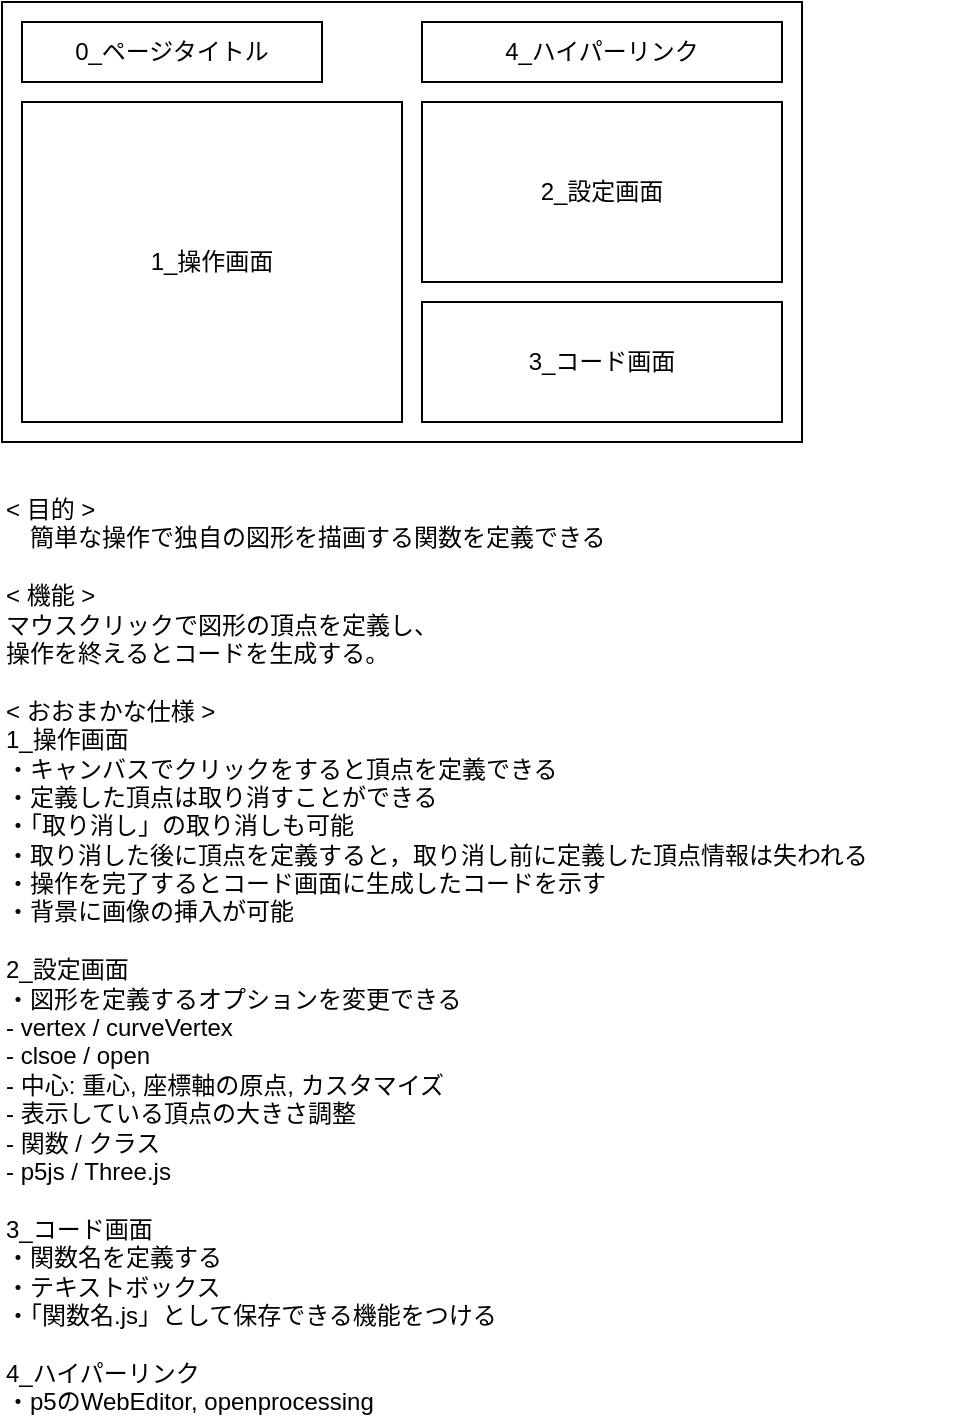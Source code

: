 <mxfile version="21.6.5" type="device" pages="5">
  <diagram name="全体" id="e-dBPgaN7mPK0nEGFDF4">
    <mxGraphModel dx="1098" dy="640" grid="1" gridSize="10" guides="1" tooltips="1" connect="1" arrows="1" fold="1" page="1" pageScale="1" pageWidth="827" pageHeight="1169" math="0" shadow="0">
      <root>
        <mxCell id="0" />
        <mxCell id="1" parent="0" />
        <mxCell id="aKXodn7t3nUJC2RFMRw7-1" value="" style="rounded=0;whiteSpace=wrap;html=1;fillColor=none;" parent="1" vertex="1">
          <mxGeometry x="40" y="40" width="400" height="220" as="geometry" />
        </mxCell>
        <mxCell id="vcFBxxDQXrAch9FHCK2b-2" value="0_ページタイトル" style="rounded=0;whiteSpace=wrap;html=1;" parent="1" vertex="1">
          <mxGeometry x="50" y="50" width="150" height="30" as="geometry" />
        </mxCell>
        <mxCell id="vcFBxxDQXrAch9FHCK2b-3" value="1_操作画面" style="rounded=0;whiteSpace=wrap;html=1;" parent="1" vertex="1">
          <mxGeometry x="50" y="90" width="190" height="160" as="geometry" />
        </mxCell>
        <mxCell id="vcFBxxDQXrAch9FHCK2b-4" value="&lt;span style=&quot;font-weight: normal;&quot;&gt;2_設定画面&lt;/span&gt;" style="rounded=0;whiteSpace=wrap;html=1;fontStyle=1" parent="1" vertex="1">
          <mxGeometry x="250" y="90" width="180" height="90" as="geometry" />
        </mxCell>
        <mxCell id="vcFBxxDQXrAch9FHCK2b-5" value="3_コード画面" style="rounded=0;whiteSpace=wrap;html=1;" parent="1" vertex="1">
          <mxGeometry x="250" y="190" width="180" height="60" as="geometry" />
        </mxCell>
        <mxCell id="vcFBxxDQXrAch9FHCK2b-6" value="4_ハイパーリンク" style="rounded=0;whiteSpace=wrap;html=1;" parent="1" vertex="1">
          <mxGeometry x="250" y="50" width="180" height="30" as="geometry" />
        </mxCell>
        <mxCell id="nIP9i0GzjyuqPmT4VVe5-1" value="&amp;lt; 目的 &amp;gt;&lt;br&gt;　簡単な操作で独自の図形を描画する関数を定義できる&lt;br&gt;&lt;br&gt;&amp;lt; 機能 &amp;gt;&lt;br&gt;マウスクリックで図形の頂点を定義し、&lt;br&gt;操作を終えるとコードを生成する。&lt;br&gt;&lt;br&gt;&amp;lt; おおまかな仕様 &amp;gt;&lt;br&gt;1_操作画面&lt;br&gt;・キャンバスでクリックをすると頂点を定義できる&lt;br&gt;・定義した頂点は取り消すことができる&lt;br&gt;・「取り消し」の取り消しも可能&lt;br&gt;・取り消した後に頂点を定義すると，取り消し前に定義した頂点情報は失われる&lt;br&gt;・操作を完了するとコード画面に生成したコードを示す&lt;br&gt;・背景に画像の挿入が可能&lt;br&gt;&lt;br&gt;2_設定画面&lt;br style=&quot;border-color: var(--border-color);&quot;&gt;・図形を定義するオプションを変更できる&lt;br style=&quot;border-color: var(--border-color);&quot;&gt;-&amp;nbsp;vertex / curveVertex&lt;br style=&quot;border-color: var(--border-color);&quot;&gt;- clsoe / open&lt;br&gt;- 中心: 重心, 座標軸の原点, カスタマイズ&lt;br&gt;- 表示している頂点の大きさ調整&lt;br style=&quot;border-color: var(--border-color);&quot;&gt;- 関数 / クラス&lt;br style=&quot;border-color: var(--border-color);&quot;&gt;- p5js / Three.js&lt;br&gt;&lt;br&gt;3_コード画面&lt;br style=&quot;border-color: var(--border-color);&quot;&gt;・関数名を定義する&lt;br&gt;・テキストボックス&lt;br&gt;・「関数名.js」として保存できる機能をつける&lt;br&gt;&lt;br&gt;4_ハイパーリンク&lt;br&gt;・p5のWebEditor, openprocessing" style="rounded=0;whiteSpace=wrap;html=1;align=left;verticalAlign=top;fillColor=none;strokeColor=none;" parent="1" vertex="1">
          <mxGeometry x="40" y="280" width="480" height="400" as="geometry" />
        </mxCell>
      </root>
    </mxGraphModel>
  </diagram>
  <diagram id="nBBCtWH3v8XBhYxtSpDV" name="1_操作画面">
    <mxGraphModel dx="1114" dy="656" grid="1" gridSize="10" guides="1" tooltips="1" connect="1" arrows="1" fold="1" page="1" pageScale="1" pageWidth="827" pageHeight="1169" math="0" shadow="0">
      <root>
        <mxCell id="0" />
        <mxCell id="1" parent="0" />
        <mxCell id="9a_F3KIRkVfmcExKlak2-1" value="" style="rounded=0;whiteSpace=wrap;html=1;fillColor=none;" parent="1" vertex="1">
          <mxGeometry x="40" y="40" width="320" height="270" as="geometry" />
        </mxCell>
        <mxCell id="9a_F3KIRkVfmcExKlak2-2" value="&amp;lt;Canvas&amp;gt;&lt;br&gt;・キャンバスでクリックをすると頂点を定義できる&lt;br&gt;・X, Y軸(十字)を描画して原点がどこかわかるようにする&lt;br&gt;・Import Imageボタンの操作に応じて背景を挿入する&lt;br&gt;&lt;br&gt;&amp;lt;Generate Codeボタン&amp;gt;&lt;br&gt;・図形をコーディングしてコード画面に示す&lt;br&gt;&lt;br&gt;&amp;lt;矢印ボタン&amp;gt;&amp;nbsp;イミュータビリティ&lt;br&gt;・← : 定義した頂点を取り消す&lt;br&gt;・→: 「取り消し」を取り消す&lt;br&gt;・取り消した後に頂点を定義すると，取り消した頂点情報は失われる&lt;br&gt;&lt;br&gt;&amp;lt;Clean Canvasボタン&amp;gt;&lt;br&gt;・すべての操作を消す&lt;br&gt;&lt;br&gt;&amp;lt;Import Imageボタン&amp;gt;&lt;br&gt;・Canvasの背景に画像の挿入が可能" style="rounded=0;whiteSpace=wrap;html=1;align=left;verticalAlign=top;fillColor=none;strokeColor=none;" parent="1" vertex="1">
          <mxGeometry x="380" y="40" width="480" height="280" as="geometry" />
        </mxCell>
        <mxCell id="SVgYrwtcncpgse0goQJw-1" value="1_操作画面: Operation" style="rounded=0;whiteSpace=wrap;html=1;fillColor=none;strokeColor=none;align=left;" parent="1" vertex="1">
          <mxGeometry x="50" y="10" width="300" height="30" as="geometry" />
        </mxCell>
        <mxCell id="SVgYrwtcncpgse0goQJw-2" value="Import Image" style="rounded=1;whiteSpace=wrap;html=1;" parent="1" vertex="1">
          <mxGeometry x="40" y="40" width="110" height="30" as="geometry" />
        </mxCell>
        <mxCell id="SVgYrwtcncpgse0goQJw-3" value="Canvas" style="rounded=0;whiteSpace=wrap;html=1;" parent="1" vertex="1">
          <mxGeometry x="40" y="80" width="320" height="190" as="geometry" />
        </mxCell>
        <mxCell id="SVgYrwtcncpgse0goQJw-6" value="Generate Code" style="rounded=1;whiteSpace=wrap;html=1;" parent="1" vertex="1">
          <mxGeometry x="270" y="280" width="90" height="30" as="geometry" />
        </mxCell>
        <mxCell id="WxT9MMz2vAAuQUDDyhRR-1" value="" style="group" parent="1" vertex="1" connectable="0">
          <mxGeometry x="40" y="280" width="50" height="30" as="geometry" />
        </mxCell>
        <mxCell id="SVgYrwtcncpgse0goQJw-4" value="" style="rounded=1;whiteSpace=wrap;html=1;" parent="WxT9MMz2vAAuQUDDyhRR-1" vertex="1">
          <mxGeometry width="50" height="30" as="geometry" />
        </mxCell>
        <mxCell id="SVgYrwtcncpgse0goQJw-9" value="" style="html=1;shadow=0;dashed=0;align=center;verticalAlign=middle;shape=mxgraph.arrows2.arrow;dy=0.71;dx=14.33;flipH=1;notch=0;" parent="WxT9MMz2vAAuQUDDyhRR-1" vertex="1">
          <mxGeometry x="7.5" y="10" width="35" height="10" as="geometry" />
        </mxCell>
        <mxCell id="WxT9MMz2vAAuQUDDyhRR-2" value="" style="group" parent="1" vertex="1" connectable="0">
          <mxGeometry x="100" y="280" width="50" height="30" as="geometry" />
        </mxCell>
        <mxCell id="SVgYrwtcncpgse0goQJw-5" value="" style="rounded=1;whiteSpace=wrap;html=1;" parent="WxT9MMz2vAAuQUDDyhRR-2" vertex="1">
          <mxGeometry width="50" height="30" as="geometry" />
        </mxCell>
        <mxCell id="SVgYrwtcncpgse0goQJw-10" value="" style="html=1;shadow=0;dashed=0;align=center;verticalAlign=middle;shape=mxgraph.arrows2.arrow;dy=0.71;dx=14.33;flipH=0;notch=0;" parent="WxT9MMz2vAAuQUDDyhRR-2" vertex="1">
          <mxGeometry x="7.5" y="10" width="35" height="10" as="geometry" />
        </mxCell>
        <mxCell id="cZf_ieG8HLINmZvRDxYy-1" value="Clean Canvas" style="rounded=1;whiteSpace=wrap;html=1;" parent="1" vertex="1">
          <mxGeometry x="270" y="40" width="90" height="30" as="geometry" />
        </mxCell>
      </root>
    </mxGraphModel>
  </diagram>
  <diagram id="uXenxc4d6aJegsSGvVbP" name="2_設定画面">
    <mxGraphModel dx="1096" dy="638" grid="1" gridSize="10" guides="1" tooltips="1" connect="1" arrows="1" fold="1" page="1" pageScale="1" pageWidth="827" pageHeight="1169" math="0" shadow="0">
      <root>
        <mxCell id="0" />
        <mxCell id="1" parent="0" />
        <mxCell id="r-rGZAzSOgWcvYOzUpoO-7" value="2_設定画面&lt;br style=&quot;border-color: var(--border-color);&quot;&gt;・図形を定義するオプションを変更できる&lt;br style=&quot;border-color: var(--border-color);&quot;&gt;-&amp;nbsp;vertex / curveVertex&lt;br style=&quot;border-color: var(--border-color);&quot;&gt;- clsoe / open&lt;br style=&quot;border-color: var(--border-color);&quot;&gt;- 中心: 重心, 座標軸の原点, カスタマイズ&lt;br&gt;- コメントアウト: on / off&lt;br style=&quot;border-color: var(--border-color);&quot;&gt;- 表示している頂点の大きさ調整&lt;br style=&quot;border-color: var(--border-color);&quot;&gt;- 関数 / クラス&lt;br style=&quot;border-color: var(--border-color);&quot;&gt;- p5js / Three.js" style="rounded=0;whiteSpace=wrap;html=1;align=left;verticalAlign=top;fillColor=none;strokeColor=none;" parent="1" vertex="1">
          <mxGeometry x="39.85" y="200" width="320.31" height="120" as="geometry" />
        </mxCell>
        <mxCell id="XpNsWlmat51lvRNtCpgU-2" value="2_設定画面: Option" style="rounded=0;whiteSpace=wrap;html=1;fillColor=none;strokeColor=none;align=left;" parent="1" vertex="1">
          <mxGeometry x="50" y="10" width="300" height="30" as="geometry" />
        </mxCell>
        <mxCell id="xGIPdxiGNXH3ulQM7EeQ-1" value="" style="rounded=0;whiteSpace=wrap;html=1;fontStyle=1;fillColor=none;" parent="1" vertex="1">
          <mxGeometry x="39.69" y="40" width="320.31" height="130" as="geometry" />
        </mxCell>
        <mxCell id="7ycA7tTNAJ9BYgtpfq77-2" value="" style="group" parent="1" vertex="1" connectable="0">
          <mxGeometry x="50" y="90" width="250.31" height="30" as="geometry" />
        </mxCell>
        <mxCell id="XpNsWlmat51lvRNtCpgU-7" value="clsoe" style="rounded=1;whiteSpace=wrap;html=1;" parent="7ycA7tTNAJ9BYgtpfq77-2" vertex="1">
          <mxGeometry width="120" height="30" as="geometry" />
        </mxCell>
        <mxCell id="xGIPdxiGNXH3ulQM7EeQ-3" value="open" style="rounded=1;whiteSpace=wrap;html=1;" parent="7ycA7tTNAJ9BYgtpfq77-2" vertex="1">
          <mxGeometry x="130.31" width="120" height="30" as="geometry" />
        </mxCell>
        <mxCell id="7ycA7tTNAJ9BYgtpfq77-3" value="" style="group" parent="1" vertex="1" connectable="0">
          <mxGeometry x="50" y="130" width="250.31" height="30" as="geometry" />
        </mxCell>
        <mxCell id="XpNsWlmat51lvRNtCpgU-8" value="関数" style="rounded=1;whiteSpace=wrap;html=1;" parent="7ycA7tTNAJ9BYgtpfq77-3" vertex="1">
          <mxGeometry width="120" height="30" as="geometry" />
        </mxCell>
        <mxCell id="xGIPdxiGNXH3ulQM7EeQ-4" value="クラス" style="rounded=1;whiteSpace=wrap;html=1;" parent="7ycA7tTNAJ9BYgtpfq77-3" vertex="1">
          <mxGeometry x="130.31" width="120" height="30" as="geometry" />
        </mxCell>
        <mxCell id="-93ojPLACOFirlysoGLP-1" value="" style="group" parent="1" vertex="1" connectable="0">
          <mxGeometry x="50" y="50" width="250.31" height="30" as="geometry" />
        </mxCell>
        <mxCell id="-93ojPLACOFirlysoGLP-2" value="vertex" style="rounded=1;whiteSpace=wrap;html=1;" parent="-93ojPLACOFirlysoGLP-1" vertex="1">
          <mxGeometry width="120" height="30" as="geometry" />
        </mxCell>
        <mxCell id="-93ojPLACOFirlysoGLP-3" value="curveVertex" style="rounded=1;whiteSpace=wrap;html=1;" parent="-93ojPLACOFirlysoGLP-1" vertex="1">
          <mxGeometry x="130.31" width="120" height="30" as="geometry" />
        </mxCell>
      </root>
    </mxGraphModel>
  </diagram>
  <diagram id="F3vzrjvHbYB5YPiARGhQ" name="3_コード画面">
    <mxGraphModel dx="1098" dy="640" grid="1" gridSize="10" guides="1" tooltips="1" connect="1" arrows="1" fold="1" page="1" pageScale="1" pageWidth="827" pageHeight="1169" math="0" shadow="0">
      <root>
        <mxCell id="0" />
        <mxCell id="1" parent="0" />
        <mxCell id="o0VnRbm_TE01BvIbthyG-2" value="3_コード画面: Coding" style="rounded=0;whiteSpace=wrap;html=1;fillColor=none;strokeColor=none;align=left;" parent="1" vertex="1">
          <mxGeometry x="50" y="10" width="300" height="30" as="geometry" />
        </mxCell>
        <mxCell id="siEeq2wayfldqw8YzHax-1" value="3_コード画面&lt;br&gt;・関数名を定義する&lt;br&gt;・テキストボックスに生成したソースコードを示す(スクロール可)&lt;br&gt;・クリップボードで保存できる&lt;br&gt;・ソースファイル「関数名.js」として保存できる" style="rounded=0;whiteSpace=wrap;html=1;align=left;verticalAlign=top;fillColor=none;strokeColor=none;" parent="1" vertex="1">
          <mxGeometry x="40" y="200" width="360" height="80" as="geometry" />
        </mxCell>
        <mxCell id="pKBi0rigUxW8BRa-5x85-2" value="" style="group" parent="1" vertex="1" connectable="0">
          <mxGeometry x="40" y="70" width="320" height="110" as="geometry" />
        </mxCell>
        <mxCell id="ILoTbOGkYRa4w3Wb0fgq-1" value="&lt;span style=&quot;color: rgb(0, 0, 0); font-family: Helvetica; font-size: 12px; font-style: normal; font-variant-ligatures: normal; font-variant-caps: normal; font-weight: 400; letter-spacing: normal; orphans: 2; text-align: left; text-indent: 0px; text-transform: none; widows: 2; word-spacing: 0px; -webkit-text-stroke-width: 0px; background-color: rgb(251, 251, 251); text-decoration-thickness: initial; text-decoration-style: initial; text-decoration-color: initial; float: none; display: inline !important;&quot;&gt;function banana(x, y, w, h) {&lt;br&gt;&lt;/span&gt;&lt;span style=&quot;&quot;&gt;&lt;span style=&quot;&quot;&gt;&amp;nbsp;&amp;nbsp;&amp;nbsp;&amp;nbsp;&lt;/span&gt;&lt;/span&gt;let v = {&lt;br style=&quot;border-color: var(--border-color);&quot;&gt;&lt;span style=&quot;border-color: var(--border-color);&quot;&gt;&lt;/span&gt;&lt;span style=&quot;white-space: pre;&quot;&gt;&#x9;&lt;/span&gt;{0, 0},&amp;nbsp;&lt;br style=&quot;border-color: var(--border-color);&quot;&gt;&lt;span style=&quot;border-color: var(--border-color);&quot;&gt;&lt;/span&gt;&lt;span style=&quot;white-space: pre;&quot;&gt;&#x9;&lt;/span&gt;{0, 0},&amp;nbsp;&lt;br style=&quot;border-color: var(--border-color);&quot;&gt;&lt;span style=&quot;border-color: var(--border-color);&quot;&gt;&lt;/span&gt;&lt;span style=&quot;white-space: pre;&quot;&gt;&#x9;&lt;/span&gt;{0, 0},&amp;nbsp;&lt;br&gt;&lt;span style=&quot;&quot;&gt;&lt;span style=&quot;&quot;&gt;&amp;nbsp;&amp;nbsp;&amp;nbsp;&amp;nbsp;&lt;/span&gt;&lt;/span&gt;}&lt;br style=&quot;border-color: var(--border-color); color: rgb(0, 0, 0); font-family: Helvetica; font-size: 12px; font-style: normal; font-variant-ligatures: normal; font-variant-caps: normal; font-weight: 400; letter-spacing: normal; orphans: 2; text-align: left; text-indent: 0px; text-transform: none; widows: 2; word-spacing: 0px; -webkit-text-stroke-width: 0px; background-color: rgb(251, 251, 251); text-decoration-thickness: initial; text-decoration-style: initial; text-decoration-color: initial;&quot;&gt;&lt;span style=&quot;color: rgb(0, 0, 0); font-family: Helvetica; font-size: 12px; font-style: normal; font-variant-ligatures: normal; font-variant-caps: normal; font-weight: 400; letter-spacing: normal; orphans: 2; text-align: left; text-indent: 0px; text-transform: none; widows: 2; word-spacing: 0px; -webkit-text-stroke-width: 0px; background-color: rgb(251, 251, 251); text-decoration-thickness: initial; text-decoration-style: initial; text-decoration-color: initial; float: none; display: inline !important;&quot;&gt;}&lt;/span&gt;&lt;br&gt;" style="rounded=0;whiteSpace=wrap;html=1;fillColor=none;align=left;verticalAlign=top;" parent="pKBi0rigUxW8BRa-5x85-2" vertex="1">
          <mxGeometry width="320" height="110" as="geometry" />
        </mxCell>
        <mxCell id="NemvDlkvmBOOfie6absg-14" value="" style="verticalLabelPosition=bottom;verticalAlign=top;html=1;shape=mxgraph.basic.rect;fillColor2=none;strokeWidth=1;size=20;indent=5;" parent="pKBi0rigUxW8BRa-5x85-2" vertex="1">
          <mxGeometry x="300" width="20" height="110" as="geometry" />
        </mxCell>
        <mxCell id="NemvDlkvmBOOfie6absg-15" value="" style="verticalLabelPosition=bottom;verticalAlign=top;html=1;shape=mxgraph.basic.rect;fillColor2=none;strokeWidth=1;size=20;indent=5;fillColor=#4D4D4D;" parent="pKBi0rigUxW8BRa-5x85-2" vertex="1">
          <mxGeometry x="300" width="20" height="20" as="geometry" />
        </mxCell>
        <mxCell id="siEeq2wayfldqw8YzHax-2" value="" style="group" parent="pKBi0rigUxW8BRa-5x85-2" vertex="1" connectable="0">
          <mxGeometry x="220" width="40" height="40" as="geometry" />
        </mxCell>
        <mxCell id="NemvDlkvmBOOfie6absg-2" value="" style="rounded=1;whiteSpace=wrap;html=1;" parent="siEeq2wayfldqw8YzHax-2" vertex="1">
          <mxGeometry width="40" height="40" as="geometry" />
        </mxCell>
        <mxCell id="NemvDlkvmBOOfie6absg-11" value="" style="whiteSpace=wrap;html=1;shape=mxgraph.basic.document" parent="siEeq2wayfldqw8YzHax-2" vertex="1">
          <mxGeometry x="10" y="5" width="20" height="30" as="geometry" />
        </mxCell>
        <mxCell id="siEeq2wayfldqw8YzHax-3" value="" style="group" parent="pKBi0rigUxW8BRa-5x85-2" vertex="1" connectable="0">
          <mxGeometry x="260" width="40" height="40" as="geometry" />
        </mxCell>
        <mxCell id="NemvDlkvmBOOfie6absg-4" value="" style="rounded=1;whiteSpace=wrap;html=1;" parent="siEeq2wayfldqw8YzHax-3" vertex="1">
          <mxGeometry width="40" height="40" as="geometry" />
        </mxCell>
        <mxCell id="NemvDlkvmBOOfie6absg-13" value="" style="group" parent="siEeq2wayfldqw8YzHax-3" vertex="1" connectable="0">
          <mxGeometry x="10" y="8.75" width="20" height="22.5" as="geometry" />
        </mxCell>
        <mxCell id="NemvDlkvmBOOfie6absg-5" value="" style="shape=singleArrow;direction=south;whiteSpace=wrap;html=1;arrowWidth=0.279;arrowSize=0.5;fillColor=#000000;" parent="NemvDlkvmBOOfie6absg-13" vertex="1">
          <mxGeometry x="2.5" width="15" height="22.5" as="geometry" />
        </mxCell>
        <mxCell id="NemvDlkvmBOOfie6absg-9" value="" style="endArrow=none;html=1;rounded=0;strokeWidth=4;" parent="NemvDlkvmBOOfie6absg-13" edge="1">
          <mxGeometry width="50" height="50" relative="1" as="geometry">
            <mxPoint y="22.5" as="sourcePoint" />
            <mxPoint x="20" y="22.5" as="targetPoint" />
          </mxGeometry>
        </mxCell>
        <mxCell id="KrLHiCS-UvSj0jwVEM58-1" value="&lt;i&gt;Function / Class Name&lt;/i&gt;" style="rounded=0;whiteSpace=wrap;html=1;" parent="1" vertex="1">
          <mxGeometry x="39.69" y="40" width="230" height="30" as="geometry" />
        </mxCell>
      </root>
    </mxGraphModel>
  </diagram>
  <diagram id="OyGomZYiuNZMSZcJ-h8Z" name="プロトタイプ">
    <mxGraphModel dx="1098" dy="640" grid="1" gridSize="10" guides="1" tooltips="1" connect="1" arrows="1" fold="1" page="1" pageScale="1" pageWidth="827" pageHeight="1169" math="0" shadow="0">
      <root>
        <mxCell id="0" />
        <mxCell id="1" parent="0" />
        <mxCell id="dy456ozGY0EqGm6iNfqx-1" value="" style="rounded=0;whiteSpace=wrap;html=1;fillColor=none;" parent="1" vertex="1">
          <mxGeometry x="40" y="40" width="690.9" height="380" as="geometry" />
        </mxCell>
        <mxCell id="4HnumErrp2f6L13bHM0O-1" value="" style="group" parent="1" vertex="1" connectable="0">
          <mxGeometry x="400" y="300" width="320" height="110" as="geometry" />
        </mxCell>
        <mxCell id="4HnumErrp2f6L13bHM0O-2" value="&lt;span style=&quot;color: rgb(0, 0, 0); font-family: Helvetica; font-size: 12px; font-style: normal; font-variant-ligatures: normal; font-variant-caps: normal; font-weight: 400; letter-spacing: normal; orphans: 2; text-align: left; text-indent: 0px; text-transform: none; widows: 2; word-spacing: 0px; -webkit-text-stroke-width: 0px; background-color: rgb(251, 251, 251); text-decoration-thickness: initial; text-decoration-style: initial; text-decoration-color: initial; float: none; display: inline !important;&quot;&gt;function banana(x, y, w, h) {&lt;br&gt;&lt;/span&gt;&lt;span style=&quot;&quot;&gt;&lt;span style=&quot;&quot;&gt;&amp;nbsp;&amp;nbsp;&amp;nbsp;&amp;nbsp;&lt;/span&gt;&lt;/span&gt;let v = {&lt;br style=&quot;border-color: var(--border-color);&quot;&gt;&lt;span style=&quot;border-color: var(--border-color);&quot;&gt;&lt;/span&gt;&lt;span style=&quot;white-space: pre;&quot;&gt;&#x9;&lt;/span&gt;{0, 0},&amp;nbsp;&lt;br style=&quot;border-color: var(--border-color);&quot;&gt;&lt;span style=&quot;border-color: var(--border-color);&quot;&gt;&lt;/span&gt;&lt;span style=&quot;white-space: pre;&quot;&gt;&#x9;&lt;/span&gt;{0, 0},&amp;nbsp;&lt;br style=&quot;border-color: var(--border-color);&quot;&gt;&lt;span style=&quot;border-color: var(--border-color);&quot;&gt;&lt;/span&gt;&lt;span style=&quot;white-space: pre;&quot;&gt;&#x9;&lt;/span&gt;{0, 0},&amp;nbsp;&lt;br&gt;&lt;span style=&quot;&quot;&gt;&lt;span style=&quot;&quot;&gt;&amp;nbsp;&amp;nbsp;&amp;nbsp;&amp;nbsp;&lt;/span&gt;&lt;/span&gt;}&lt;br style=&quot;border-color: var(--border-color); color: rgb(0, 0, 0); font-family: Helvetica; font-size: 12px; font-style: normal; font-variant-ligatures: normal; font-variant-caps: normal; font-weight: 400; letter-spacing: normal; orphans: 2; text-align: left; text-indent: 0px; text-transform: none; widows: 2; word-spacing: 0px; -webkit-text-stroke-width: 0px; background-color: rgb(251, 251, 251); text-decoration-thickness: initial; text-decoration-style: initial; text-decoration-color: initial;&quot;&gt;&lt;span style=&quot;color: rgb(0, 0, 0); font-family: Helvetica; font-size: 12px; font-style: normal; font-variant-ligatures: normal; font-variant-caps: normal; font-weight: 400; letter-spacing: normal; orphans: 2; text-align: left; text-indent: 0px; text-transform: none; widows: 2; word-spacing: 0px; -webkit-text-stroke-width: 0px; background-color: rgb(251, 251, 251); text-decoration-thickness: initial; text-decoration-style: initial; text-decoration-color: initial; float: none; display: inline !important;&quot;&gt;}&lt;/span&gt;&lt;br&gt;" style="rounded=0;whiteSpace=wrap;html=1;fillColor=none;align=left;verticalAlign=top;" parent="4HnumErrp2f6L13bHM0O-1" vertex="1">
          <mxGeometry width="320" height="110" as="geometry" />
        </mxCell>
        <mxCell id="4HnumErrp2f6L13bHM0O-3" value="" style="verticalLabelPosition=bottom;verticalAlign=top;html=1;shape=mxgraph.basic.rect;fillColor2=none;strokeWidth=1;size=20;indent=5;" parent="4HnumErrp2f6L13bHM0O-1" vertex="1">
          <mxGeometry x="300" width="20" height="110" as="geometry" />
        </mxCell>
        <mxCell id="4HnumErrp2f6L13bHM0O-4" value="" style="verticalLabelPosition=bottom;verticalAlign=top;html=1;shape=mxgraph.basic.rect;fillColor2=none;strokeWidth=1;size=20;indent=5;fillColor=#4D4D4D;" parent="4HnumErrp2f6L13bHM0O-1" vertex="1">
          <mxGeometry x="300" width="20" height="20" as="geometry" />
        </mxCell>
        <mxCell id="4HnumErrp2f6L13bHM0O-5" value="" style="group" parent="4HnumErrp2f6L13bHM0O-1" vertex="1" connectable="0">
          <mxGeometry x="220" width="40" height="40" as="geometry" />
        </mxCell>
        <mxCell id="4HnumErrp2f6L13bHM0O-6" value="" style="rounded=1;whiteSpace=wrap;html=1;" parent="4HnumErrp2f6L13bHM0O-5" vertex="1">
          <mxGeometry width="40" height="40" as="geometry" />
        </mxCell>
        <mxCell id="4HnumErrp2f6L13bHM0O-7" value="" style="whiteSpace=wrap;html=1;shape=mxgraph.basic.document" parent="4HnumErrp2f6L13bHM0O-5" vertex="1">
          <mxGeometry x="10" y="5" width="20" height="30" as="geometry" />
        </mxCell>
        <mxCell id="4HnumErrp2f6L13bHM0O-8" value="" style="group" parent="4HnumErrp2f6L13bHM0O-1" vertex="1" connectable="0">
          <mxGeometry x="260" width="40" height="40" as="geometry" />
        </mxCell>
        <mxCell id="4HnumErrp2f6L13bHM0O-9" value="" style="rounded=1;whiteSpace=wrap;html=1;" parent="4HnumErrp2f6L13bHM0O-8" vertex="1">
          <mxGeometry width="40" height="40" as="geometry" />
        </mxCell>
        <mxCell id="4HnumErrp2f6L13bHM0O-10" value="" style="group" parent="4HnumErrp2f6L13bHM0O-8" vertex="1" connectable="0">
          <mxGeometry x="10" y="8.75" width="20" height="22.5" as="geometry" />
        </mxCell>
        <mxCell id="4HnumErrp2f6L13bHM0O-11" value="" style="shape=singleArrow;direction=south;whiteSpace=wrap;html=1;arrowWidth=0.279;arrowSize=0.5;fillColor=#000000;" parent="4HnumErrp2f6L13bHM0O-10" vertex="1">
          <mxGeometry x="2.5" width="15" height="22.5" as="geometry" />
        </mxCell>
        <mxCell id="4HnumErrp2f6L13bHM0O-12" value="" style="endArrow=none;html=1;rounded=0;strokeWidth=4;" parent="4HnumErrp2f6L13bHM0O-10" edge="1">
          <mxGeometry width="50" height="50" relative="1" as="geometry">
            <mxPoint y="22.5" as="sourcePoint" />
            <mxPoint x="20" y="22.5" as="targetPoint" />
          </mxGeometry>
        </mxCell>
        <mxCell id="dy456ozGY0EqGm6iNfqx-2" value="0_ページタイトル" style="rounded=0;whiteSpace=wrap;html=1;" parent="1" vertex="1">
          <mxGeometry x="57.273" y="57.273" width="259.088" height="51.818" as="geometry" />
        </mxCell>
        <mxCell id="dy456ozGY0EqGm6iNfqx-6" value="4_ハイパーリンク" style="rounded=0;whiteSpace=wrap;html=1;" parent="1" vertex="1">
          <mxGeometry x="402.723" y="57.273" width="310.905" height="51.818" as="geometry" />
        </mxCell>
        <mxCell id="p78hP9y3HmccjMBd8ZIW-11" value="" style="group" parent="1" vertex="1" connectable="0">
          <mxGeometry x="57.27" y="120" width="320" height="290" as="geometry" />
        </mxCell>
        <mxCell id="p78hP9y3HmccjMBd8ZIW-1" value="" style="rounded=0;whiteSpace=wrap;html=1;fillColor=none;" parent="p78hP9y3HmccjMBd8ZIW-11" vertex="1">
          <mxGeometry width="320" height="290.0" as="geometry" />
        </mxCell>
        <mxCell id="p78hP9y3HmccjMBd8ZIW-2" value="Import Image" style="rounded=1;whiteSpace=wrap;html=1;" parent="p78hP9y3HmccjMBd8ZIW-11" vertex="1">
          <mxGeometry width="110" height="32.222" as="geometry" />
        </mxCell>
        <mxCell id="p78hP9y3HmccjMBd8ZIW-3" value="Canvas" style="rounded=0;whiteSpace=wrap;html=1;" parent="p78hP9y3HmccjMBd8ZIW-11" vertex="1">
          <mxGeometry y="42.963" width="320" height="204.074" as="geometry" />
        </mxCell>
        <mxCell id="p78hP9y3HmccjMBd8ZIW-4" value="Generate Code" style="rounded=1;whiteSpace=wrap;html=1;" parent="p78hP9y3HmccjMBd8ZIW-11" vertex="1">
          <mxGeometry x="230" y="257.778" width="90" height="32.222" as="geometry" />
        </mxCell>
        <mxCell id="p78hP9y3HmccjMBd8ZIW-5" value="" style="group" parent="p78hP9y3HmccjMBd8ZIW-11" vertex="1" connectable="0">
          <mxGeometry y="257.778" width="50" height="32.222" as="geometry" />
        </mxCell>
        <mxCell id="p78hP9y3HmccjMBd8ZIW-6" value="" style="rounded=1;whiteSpace=wrap;html=1;" parent="p78hP9y3HmccjMBd8ZIW-5" vertex="1">
          <mxGeometry width="50" height="32.222" as="geometry" />
        </mxCell>
        <mxCell id="p78hP9y3HmccjMBd8ZIW-7" value="" style="html=1;shadow=0;dashed=0;align=center;verticalAlign=middle;shape=mxgraph.arrows2.arrow;dy=0.71;dx=14.33;flipH=1;notch=0;" parent="p78hP9y3HmccjMBd8ZIW-5" vertex="1">
          <mxGeometry x="7.5" y="10.741" width="35" height="10.741" as="geometry" />
        </mxCell>
        <mxCell id="p78hP9y3HmccjMBd8ZIW-8" value="" style="group" parent="p78hP9y3HmccjMBd8ZIW-11" vertex="1" connectable="0">
          <mxGeometry x="60" y="257.778" width="50" height="32.222" as="geometry" />
        </mxCell>
        <mxCell id="p78hP9y3HmccjMBd8ZIW-9" value="" style="rounded=1;whiteSpace=wrap;html=1;" parent="p78hP9y3HmccjMBd8ZIW-8" vertex="1">
          <mxGeometry width="50" height="32.222" as="geometry" />
        </mxCell>
        <mxCell id="p78hP9y3HmccjMBd8ZIW-10" value="" style="html=1;shadow=0;dashed=0;align=center;verticalAlign=middle;shape=mxgraph.arrows2.arrow;dy=0.71;dx=14.33;flipH=0;notch=0;" parent="p78hP9y3HmccjMBd8ZIW-8" vertex="1">
          <mxGeometry x="7.5" y="10.741" width="35" height="10.741" as="geometry" />
        </mxCell>
        <mxCell id="1NNhFrhSSzzC0VrhFLlY-1" value="Clear Shape" style="rounded=1;whiteSpace=wrap;html=1;" parent="p78hP9y3HmccjMBd8ZIW-11" vertex="1">
          <mxGeometry x="230.0" width="90" height="30" as="geometry" />
        </mxCell>
        <mxCell id="Ox5__qbYL7c-7O6n8Ihe-1" value="&lt;i&gt;Function / Class Name&lt;/i&gt;" style="rounded=0;whiteSpace=wrap;html=1;" parent="1" vertex="1">
          <mxGeometry x="400" y="270" width="229.777" height="30" as="geometry" />
        </mxCell>
        <mxCell id="VA64zzVoKp0iCTZEFMN7-2" value="" style="rounded=0;whiteSpace=wrap;html=1;fontStyle=1;fillColor=none;" parent="1" vertex="1">
          <mxGeometry x="400" y="120" width="320" height="130" as="geometry" />
        </mxCell>
        <mxCell id="VA64zzVoKp0iCTZEFMN7-4" value="" style="group" parent="1" vertex="1" connectable="0">
          <mxGeometry x="410.3" y="130" width="250.068" height="30" as="geometry" />
        </mxCell>
        <mxCell id="VA64zzVoKp0iCTZEFMN7-5" value="p5.js" style="rounded=1;whiteSpace=wrap;html=1;" parent="VA64zzVoKp0iCTZEFMN7-4" vertex="1">
          <mxGeometry width="119.884" height="30" as="geometry" />
        </mxCell>
        <mxCell id="VA64zzVoKp0iCTZEFMN7-6" value="Three.js" style="rounded=1;whiteSpace=wrap;html=1;" parent="VA64zzVoKp0iCTZEFMN7-4" vertex="1">
          <mxGeometry x="130.184" width="119.884" height="30" as="geometry" />
        </mxCell>
        <mxCell id="VA64zzVoKp0iCTZEFMN7-7" value="" style="group" parent="1" vertex="1" connectable="0">
          <mxGeometry x="410.3" y="170" width="250.068" height="30" as="geometry" />
        </mxCell>
        <mxCell id="VA64zzVoKp0iCTZEFMN7-8" value="vertex" style="rounded=1;whiteSpace=wrap;html=1;" parent="VA64zzVoKp0iCTZEFMN7-7" vertex="1">
          <mxGeometry width="119.884" height="30" as="geometry" />
        </mxCell>
        <mxCell id="VA64zzVoKp0iCTZEFMN7-9" value="curveVertex" style="rounded=1;whiteSpace=wrap;html=1;" parent="VA64zzVoKp0iCTZEFMN7-7" vertex="1">
          <mxGeometry x="130.184" width="119.884" height="30" as="geometry" />
        </mxCell>
        <mxCell id="VA64zzVoKp0iCTZEFMN7-10" value="" style="group" parent="1" vertex="1" connectable="0">
          <mxGeometry x="410.3" y="210" width="250.068" height="30" as="geometry" />
        </mxCell>
        <mxCell id="VA64zzVoKp0iCTZEFMN7-11" value="関数" style="rounded=1;whiteSpace=wrap;html=1;" parent="VA64zzVoKp0iCTZEFMN7-10" vertex="1">
          <mxGeometry width="119.884" height="30" as="geometry" />
        </mxCell>
        <mxCell id="VA64zzVoKp0iCTZEFMN7-12" value="クラス" style="rounded=1;whiteSpace=wrap;html=1;" parent="VA64zzVoKp0iCTZEFMN7-10" vertex="1">
          <mxGeometry x="130.184" width="119.884" height="30" as="geometry" />
        </mxCell>
      </root>
    </mxGraphModel>
  </diagram>
</mxfile>
